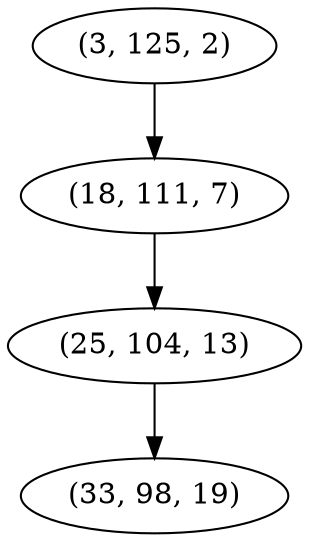digraph tree {
    "(3, 125, 2)";
    "(18, 111, 7)";
    "(25, 104, 13)";
    "(33, 98, 19)";
    "(3, 125, 2)" -> "(18, 111, 7)";
    "(18, 111, 7)" -> "(25, 104, 13)";
    "(25, 104, 13)" -> "(33, 98, 19)";
}
